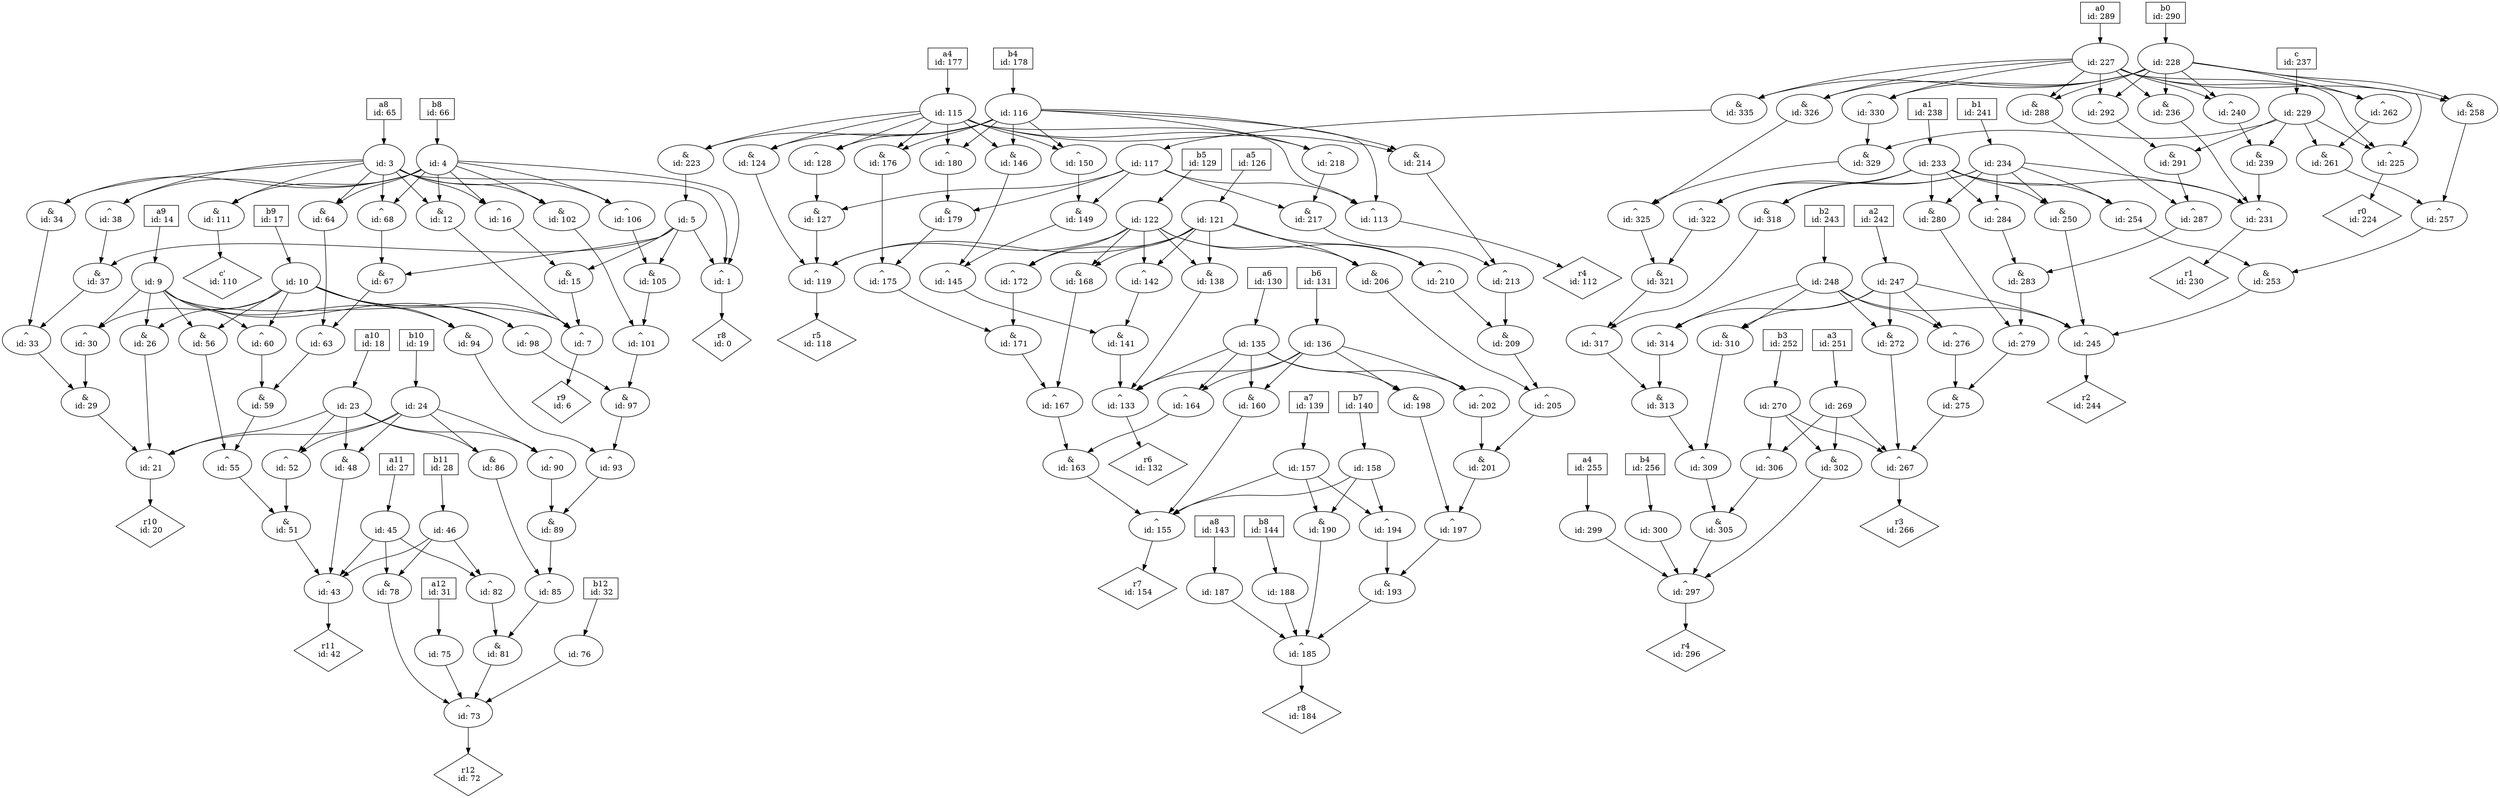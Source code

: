 digraph G {
n0 [label="r8\n id: 0",shape="diamond"];
n1 [label="^\n id: 1"];
n3 [label="\n id: 3"];
n4 [label="\n id: 4"];
n5 [label="\n id: 5"];
n6 [label="r9\n id: 6",shape="diamond"];
n7 [label="^\n id: 7"];
n9 [label="\n id: 9"];
n10 [label="\n id: 10"];
n12 [label="&\n id: 12"];
n15 [label="&\n id: 15"];
n16 [label="^\n id: 16"];
n20 [label="r10\n id: 20",shape="diamond"];
n21 [label="^\n id: 21"];
n23 [label="\n id: 23"];
n24 [label="\n id: 24"];
n26 [label="&\n id: 26"];
n29 [label="&\n id: 29"];
n30 [label="^\n id: 30"];
n33 [label="^\n id: 33"];
n34 [label="&\n id: 34"];
n37 [label="&\n id: 37"];
n38 [label="^\n id: 38"];
n42 [label="r11\n id: 42",shape="diamond"];
n43 [label="^\n id: 43"];
n45 [label="\n id: 45"];
n46 [label="\n id: 46"];
n48 [label="&\n id: 48"];
n51 [label="&\n id: 51"];
n52 [label="^\n id: 52"];
n55 [label="^\n id: 55"];
n56 [label="&\n id: 56"];
n59 [label="&\n id: 59"];
n60 [label="^\n id: 60"];
n63 [label="^\n id: 63"];
n64 [label="&\n id: 64"];
n67 [label="&\n id: 67"];
n68 [label="^\n id: 68"];
n72 [label="r12\n id: 72",shape="diamond"];
n73 [label="^\n id: 73"];
n75 [label="\n id: 75"];
n76 [label="\n id: 76"];
n78 [label="&\n id: 78"];
n81 [label="&\n id: 81"];
n82 [label="^\n id: 82"];
n85 [label="^\n id: 85"];
n86 [label="&\n id: 86"];
n89 [label="&\n id: 89"];
n90 [label="^\n id: 90"];
n93 [label="^\n id: 93"];
n94 [label="&\n id: 94"];
n97 [label="&\n id: 97"];
n98 [label="^\n id: 98"];
n101 [label="^\n id: 101"];
n102 [label="&\n id: 102"];
n105 [label="&\n id: 105"];
n106 [label="^\n id: 106"];
n110 [label="c'\n id: 110",shape="diamond"];
n111 [label="&\n id: 111"];
n65 [label="a8\n id: 65",shape="box"];
n66 [label="b8\n id: 66",shape="box"];
n14 [label="a9\n id: 14",shape="box"];
n17 [label="b9\n id: 17",shape="box"];
n18 [label="a10\n id: 18",shape="box"];
n19 [label="b10\n id: 19",shape="box"];
n27 [label="a11\n id: 27",shape="box"];
n28 [label="b11\n id: 28",shape="box"];
n31 [label="a12\n id: 31",shape="box"];
n32 [label="b12\n id: 32",shape="box"];
n112 [label="r4\n id: 112",shape="diamond"];
n113 [label="^\n id: 113"];
n115 [label="\n id: 115"];
n116 [label="\n id: 116"];
n117 [label="\n id: 117"];
n118 [label="r5\n id: 118",shape="diamond"];
n119 [label="^\n id: 119"];
n121 [label="\n id: 121"];
n122 [label="\n id: 122"];
n124 [label="&\n id: 124"];
n127 [label="&\n id: 127"];
n128 [label="^\n id: 128"];
n132 [label="r6\n id: 132",shape="diamond"];
n133 [label="^\n id: 133"];
n135 [label="\n id: 135"];
n136 [label="\n id: 136"];
n138 [label="&\n id: 138"];
n141 [label="&\n id: 141"];
n142 [label="^\n id: 142"];
n145 [label="^\n id: 145"];
n146 [label="&\n id: 146"];
n149 [label="&\n id: 149"];
n150 [label="^\n id: 150"];
n154 [label="r7\n id: 154",shape="diamond"];
n155 [label="^\n id: 155"];
n157 [label="\n id: 157"];
n158 [label="\n id: 158"];
n160 [label="&\n id: 160"];
n163 [label="&\n id: 163"];
n164 [label="^\n id: 164"];
n167 [label="^\n id: 167"];
n168 [label="&\n id: 168"];
n171 [label="&\n id: 171"];
n172 [label="^\n id: 172"];
n175 [label="^\n id: 175"];
n176 [label="&\n id: 176"];
n179 [label="&\n id: 179"];
n180 [label="^\n id: 180"];
n184 [label="r8\n id: 184",shape="diamond"];
n185 [label="^\n id: 185"];
n187 [label="\n id: 187"];
n188 [label="\n id: 188"];
n190 [label="&\n id: 190"];
n193 [label="&\n id: 193"];
n194 [label="^\n id: 194"];
n197 [label="^\n id: 197"];
n198 [label="&\n id: 198"];
n201 [label="&\n id: 201"];
n202 [label="^\n id: 202"];
n205 [label="^\n id: 205"];
n206 [label="&\n id: 206"];
n209 [label="&\n id: 209"];
n210 [label="^\n id: 210"];
n213 [label="^\n id: 213"];
n214 [label="&\n id: 214"];
n217 [label="&\n id: 217"];
n218 [label="^\n id: 218"];
n223 [label="&\n id: 223"];
n177 [label="a4\n id: 177",shape="box"];
n178 [label="b4\n id: 178",shape="box"];
n126 [label="a5\n id: 126",shape="box"];
n129 [label="b5\n id: 129",shape="box"];
n130 [label="a6\n id: 130",shape="box"];
n131 [label="b6\n id: 131",shape="box"];
n139 [label="a7\n id: 139",shape="box"];
n140 [label="b7\n id: 140",shape="box"];
n143 [label="a8\n id: 143",shape="box"];
n144 [label="b8\n id: 144",shape="box"];
n224 [label="r0\n id: 224",shape="diamond"];
n225 [label="^\n id: 225"];
n227 [label="\n id: 227"];
n228 [label="\n id: 228"];
n229 [label="\n id: 229"];
n230 [label="r1\n id: 230",shape="diamond"];
n231 [label="^\n id: 231"];
n233 [label="\n id: 233"];
n234 [label="\n id: 234"];
n236 [label="&\n id: 236"];
n239 [label="&\n id: 239"];
n240 [label="^\n id: 240"];
n244 [label="r2\n id: 244",shape="diamond"];
n245 [label="^\n id: 245"];
n247 [label="\n id: 247"];
n248 [label="\n id: 248"];
n250 [label="&\n id: 250"];
n253 [label="&\n id: 253"];
n254 [label="^\n id: 254"];
n257 [label="^\n id: 257"];
n258 [label="&\n id: 258"];
n261 [label="&\n id: 261"];
n262 [label="^\n id: 262"];
n266 [label="r3\n id: 266",shape="diamond"];
n267 [label="^\n id: 267"];
n269 [label="\n id: 269"];
n270 [label="\n id: 270"];
n272 [label="&\n id: 272"];
n275 [label="&\n id: 275"];
n276 [label="^\n id: 276"];
n279 [label="^\n id: 279"];
n280 [label="&\n id: 280"];
n283 [label="&\n id: 283"];
n284 [label="^\n id: 284"];
n287 [label="^\n id: 287"];
n288 [label="&\n id: 288"];
n291 [label="&\n id: 291"];
n292 [label="^\n id: 292"];
n296 [label="r4\n id: 296",shape="diamond"];
n297 [label="^\n id: 297"];
n299 [label="\n id: 299"];
n300 [label="\n id: 300"];
n302 [label="&\n id: 302"];
n305 [label="&\n id: 305"];
n306 [label="^\n id: 306"];
n309 [label="^\n id: 309"];
n310 [label="&\n id: 310"];
n313 [label="&\n id: 313"];
n314 [label="^\n id: 314"];
n317 [label="^\n id: 317"];
n318 [label="&\n id: 318"];
n321 [label="&\n id: 321"];
n322 [label="^\n id: 322"];
n325 [label="^\n id: 325"];
n326 [label="&\n id: 326"];
n329 [label="&\n id: 329"];
n330 [label="^\n id: 330"];
n335 [label="&\n id: 335"];
n289 [label="a0\n id: 289",shape="box"];
n290 [label="b0\n id: 290",shape="box"];
n237 [label="c\n id: 237",shape="box"];
n238 [label="a1\n id: 238",shape="box"];
n241 [label="b1\n id: 241",shape="box"];
n242 [label="a2\n id: 242",shape="box"];
n243 [label="b2\n id: 243",shape="box"];
n251 [label="a3\n id: 251",shape="box"];
n252 [label="b3\n id: 252",shape="box"];
n255 [label="a4\n id: 255",shape="box"];
n256 [label="b4\n id: 256",shape="box"];
n1 -> n0
n3 -> n12
n3 -> n34
n3 -> n64
n3 -> n102
n3 -> n111
n3 -> n1
n3 -> n16
n3 -> n38
n3 -> n68
n3 -> n106
n4 -> n12
n4 -> n34
n4 -> n64
n4 -> n102
n4 -> n111
n4 -> n16
n4 -> n38
n4 -> n68
n4 -> n106
n4 -> n1
n5 -> n15
n5 -> n37
n5 -> n67
n5 -> n105
n5 -> n1
n7 -> n6
n9 -> n26
n9 -> n56
n9 -> n94
n9 -> n7
n9 -> n30
n9 -> n60
n9 -> n98
n10 -> n26
n10 -> n56
n10 -> n94
n10 -> n7
n10 -> n30
n10 -> n60
n10 -> n98
n12 -> n7
n15 -> n7
n16 -> n15
n21 -> n20
n23 -> n48
n23 -> n86
n23 -> n21
n23 -> n52
n23 -> n90
n24 -> n48
n24 -> n86
n24 -> n21
n24 -> n52
n24 -> n90
n26 -> n21
n29 -> n21
n30 -> n29
n33 -> n29
n34 -> n33
n37 -> n33
n38 -> n37
n43 -> n42
n45 -> n78
n45 -> n43
n45 -> n82
n46 -> n78
n46 -> n43
n46 -> n82
n48 -> n43
n51 -> n43
n52 -> n51
n55 -> n51
n56 -> n55
n59 -> n55
n60 -> n59
n63 -> n59
n64 -> n63
n67 -> n63
n68 -> n67
n73 -> n72
n75 -> n73
n76 -> n73
n78 -> n73
n81 -> n73
n82 -> n81
n85 -> n81
n86 -> n85
n89 -> n85
n90 -> n89
n93 -> n89
n94 -> n93
n97 -> n93
n98 -> n97
n101 -> n97
n102 -> n101
n105 -> n101
n106 -> n105
n111 -> n110
n65 -> n3
n66 -> n4
n14 -> n9
n17 -> n10
n18 -> n23
n19 -> n24
n27 -> n45
n28 -> n46
n31 -> n75
n32 -> n76
n113 -> n112
n115 -> n124
n115 -> n146
n115 -> n176
n115 -> n214
n115 -> n223
n115 -> n113
n115 -> n128
n115 -> n150
n115 -> n180
n115 -> n218
n116 -> n124
n116 -> n146
n116 -> n176
n116 -> n214
n116 -> n223
n116 -> n113
n116 -> n128
n116 -> n150
n116 -> n180
n116 -> n218
n117 -> n127
n117 -> n149
n117 -> n179
n117 -> n217
n117 -> n113
n119 -> n118
n121 -> n138
n121 -> n168
n121 -> n206
n121 -> n119
n121 -> n142
n121 -> n172
n121 -> n210
n122 -> n138
n122 -> n168
n122 -> n206
n122 -> n119
n122 -> n142
n122 -> n172
n122 -> n210
n124 -> n119
n127 -> n119
n128 -> n127
n133 -> n132
n135 -> n160
n135 -> n198
n135 -> n133
n135 -> n164
n135 -> n202
n136 -> n160
n136 -> n198
n136 -> n133
n136 -> n164
n136 -> n202
n138 -> n133
n141 -> n133
n142 -> n141
n145 -> n141
n146 -> n145
n149 -> n145
n150 -> n149
n155 -> n154
n157 -> n190
n157 -> n155
n157 -> n194
n158 -> n190
n158 -> n155
n158 -> n194
n160 -> n155
n163 -> n155
n164 -> n163
n167 -> n163
n168 -> n167
n171 -> n167
n172 -> n171
n175 -> n171
n176 -> n175
n179 -> n175
n180 -> n179
n185 -> n184
n187 -> n185
n188 -> n185
n190 -> n185
n193 -> n185
n194 -> n193
n197 -> n193
n198 -> n197
n201 -> n197
n202 -> n201
n205 -> n201
n206 -> n205
n209 -> n205
n210 -> n209
n213 -> n209
n214 -> n213
n217 -> n213
n218 -> n217
n223 -> n5
n177 -> n115
n178 -> n116
n126 -> n121
n129 -> n122
n130 -> n135
n131 -> n136
n139 -> n157
n140 -> n158
n143 -> n187
n144 -> n188
n225 -> n224
n227 -> n236
n227 -> n258
n227 -> n288
n227 -> n326
n227 -> n335
n227 -> n225
n227 -> n240
n227 -> n262
n227 -> n292
n227 -> n330
n228 -> n236
n228 -> n258
n228 -> n288
n228 -> n326
n228 -> n335
n228 -> n225
n228 -> n240
n228 -> n262
n228 -> n292
n228 -> n330
n229 -> n239
n229 -> n261
n229 -> n291
n229 -> n329
n229 -> n225
n231 -> n230
n233 -> n250
n233 -> n280
n233 -> n318
n233 -> n231
n233 -> n254
n233 -> n284
n233 -> n322
n234 -> n250
n234 -> n280
n234 -> n318
n234 -> n231
n234 -> n254
n234 -> n284
n234 -> n322
n236 -> n231
n239 -> n231
n240 -> n239
n245 -> n244
n247 -> n272
n247 -> n310
n247 -> n245
n247 -> n276
n247 -> n314
n248 -> n272
n248 -> n310
n248 -> n245
n248 -> n276
n248 -> n314
n250 -> n245
n253 -> n245
n254 -> n253
n257 -> n253
n258 -> n257
n261 -> n257
n262 -> n261
n267 -> n266
n269 -> n302
n269 -> n267
n269 -> n306
n270 -> n302
n270 -> n267
n270 -> n306
n272 -> n267
n275 -> n267
n276 -> n275
n279 -> n275
n280 -> n279
n283 -> n279
n284 -> n283
n287 -> n283
n288 -> n287
n291 -> n287
n292 -> n291
n297 -> n296
n299 -> n297
n300 -> n297
n302 -> n297
n305 -> n297
n306 -> n305
n309 -> n305
n310 -> n309
n313 -> n309
n314 -> n313
n317 -> n313
n318 -> n317
n321 -> n317
n322 -> n321
n325 -> n321
n326 -> n325
n329 -> n325
n330 -> n329
n335 -> n117
n289 -> n227
n290 -> n228
n237 -> n229
n238 -> n233
n241 -> n234
n242 -> n247
n243 -> n248
n251 -> n269
n252 -> n270
n255 -> n299
n256 -> n300
}